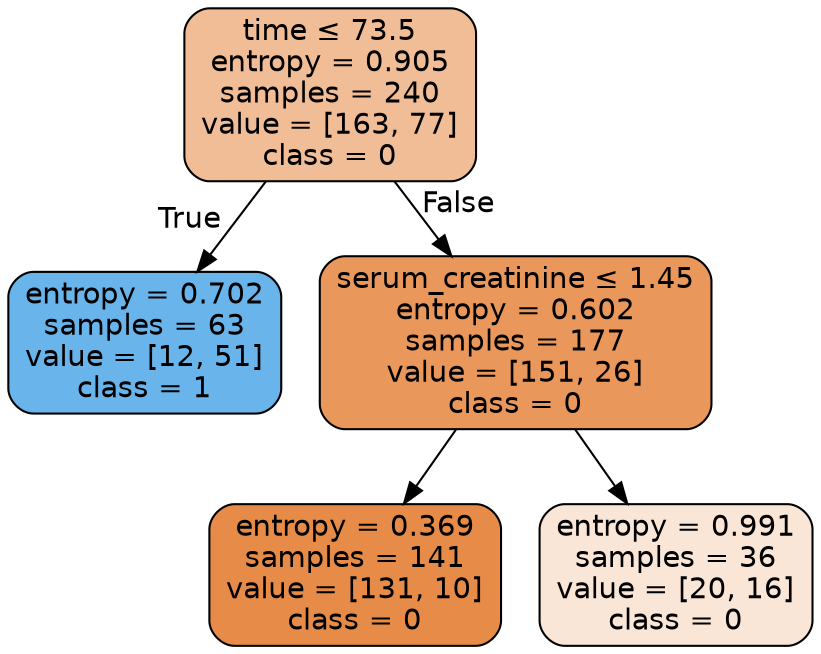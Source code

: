 digraph Tree {
node [shape=box, style="filled, rounded", color="black", fontname=helvetica] ;
edge [fontname=helvetica] ;
0 [label=<time &le; 73.5<br/>entropy = 0.905<br/>samples = 240<br/>value = [163, 77]<br/>class = 0>, fillcolor="#f1bd97"] ;
1 [label=<entropy = 0.702<br/>samples = 63<br/>value = [12, 51]<br/>class = 1>, fillcolor="#68b4eb"] ;
0 -> 1 [labeldistance=2.5, labelangle=45, headlabel="True"] ;
2 [label=<serum_creatinine &le; 1.45<br/>entropy = 0.602<br/>samples = 177<br/>value = [151, 26]<br/>class = 0>, fillcolor="#e9975b"] ;
0 -> 2 [labeldistance=2.5, labelangle=-45, headlabel="False"] ;
3 [label=<entropy = 0.369<br/>samples = 141<br/>value = [131, 10]<br/>class = 0>, fillcolor="#e78b48"] ;
2 -> 3 ;
4 [label=<entropy = 0.991<br/>samples = 36<br/>value = [20, 16]<br/>class = 0>, fillcolor="#fae6d7"] ;
2 -> 4 ;
}
